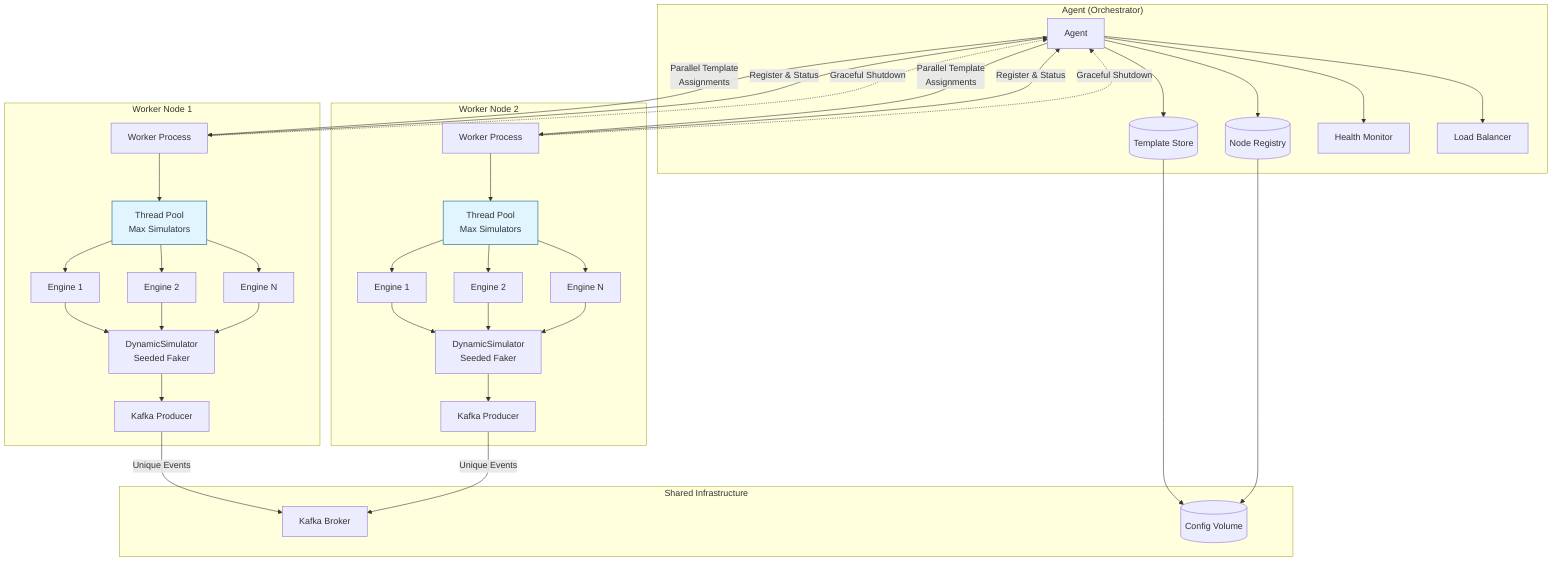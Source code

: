 graph TD
    subgraph "Agent (Orchestrator)"
        Agent[Agent] --> TemplateStore[(Template Store)]
        Agent --> NodeRegistry[(Node Registry)]
        Agent --> Monitor[Health Monitor]
        Agent --> LoadBalancer[Load Balancer]
    end

    subgraph "Worker Node 1"
        Worker1[Worker Process] --> ThreadPool1[Thread Pool<br/>Max Simulators]
        ThreadPool1 --> Engine1a[Engine 1]
        ThreadPool1 --> Engine1b[Engine 2]
        ThreadPool1 --> Engine1c[Engine N]
        Engine1a --> Registry1[DynamicSimulator<br/>Seeded Faker]
        Engine1b --> Registry1
        Engine1c --> Registry1
        Registry1 --> Kafka1[Kafka Producer]
    end

    subgraph "Worker Node 2"
        Worker2[Worker Process] --> ThreadPool2[Thread Pool<br/>Max Simulators]
        ThreadPool2 --> Engine2a[Engine 1]
        ThreadPool2 --> Engine2b[Engine 2]
        ThreadPool2 --> Engine2c[Engine N]
        Engine2a --> Registry2[DynamicSimulator<br/>Seeded Faker]
        Engine2b --> Registry2
        Engine2c --> Registry2
        Registry2 --> Kafka2[Kafka Producer]
    end

    subgraph "Shared Infrastructure"
        Kafka[Kafka Broker]
        ConfigVolume[(Config Volume)]
    end

    Agent -->|Parallel Template<br/>Assignments| Worker1
    Agent -->|Parallel Template<br/>Assignments| Worker2
    Worker1 -->|Register & Status| Agent
    Worker2 -->|Register & Status| Agent
    Worker1 -.->|Graceful Shutdown| Agent
    Worker2 -.->|Graceful Shutdown| Agent
    Kafka1 -->|Unique Events| Kafka
    Kafka2 -->|Unique Events| Kafka
    TemplateStore --> ConfigVolume
    NodeRegistry --> ConfigVolume

    classDef parallelClass fill:#e1f5fe,stroke:#01579b
    class ThreadPool1,ThreadPool2 parallelClass